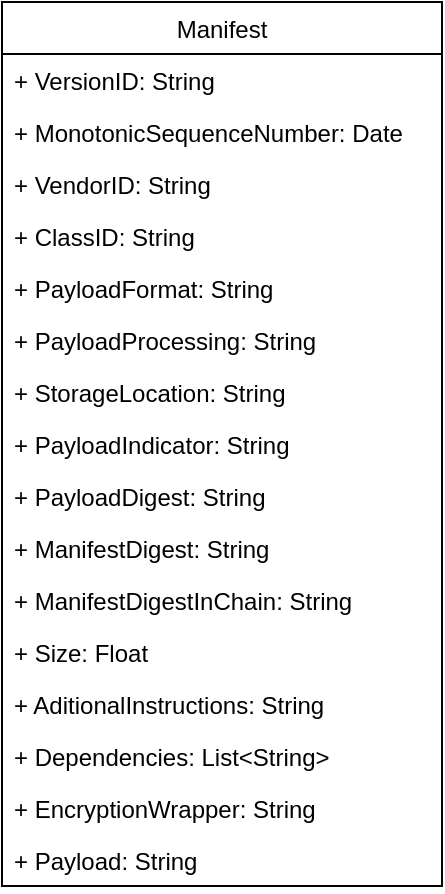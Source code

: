 <mxfile version="20.8.3" type="device"><diagram id="C5RBs43oDa-KdzZeNtuy" name="Page-1"><mxGraphModel dx="794" dy="726" grid="1" gridSize="10" guides="1" tooltips="1" connect="1" arrows="1" fold="1" page="1" pageScale="1" pageWidth="827" pageHeight="1169" math="0" shadow="0"><root><mxCell id="WIyWlLk6GJQsqaUBKTNV-0"/><mxCell id="WIyWlLk6GJQsqaUBKTNV-1" parent="WIyWlLk6GJQsqaUBKTNV-0"/><mxCell id="cRvXJBSxjH1CWa1otkGa-0" value="Manifest" style="swimlane;fontStyle=0;childLayout=stackLayout;horizontal=1;startSize=26;fillColor=none;horizontalStack=0;resizeParent=1;resizeParentMax=0;resizeLast=0;collapsible=1;marginBottom=0;" vertex="1" parent="WIyWlLk6GJQsqaUBKTNV-1"><mxGeometry x="270" y="190" width="220" height="442" as="geometry"/></mxCell><mxCell id="cRvXJBSxjH1CWa1otkGa-1" value="+ VersionID: String" style="text;strokeColor=none;fillColor=none;align=left;verticalAlign=top;spacingLeft=4;spacingRight=4;overflow=hidden;rotatable=0;points=[[0,0.5],[1,0.5]];portConstraint=eastwest;" vertex="1" parent="cRvXJBSxjH1CWa1otkGa-0"><mxGeometry y="26" width="220" height="26" as="geometry"/></mxCell><mxCell id="cRvXJBSxjH1CWa1otkGa-2" value="+ MonotonicSequenceNumber: Date" style="text;strokeColor=none;fillColor=none;align=left;verticalAlign=top;spacingLeft=4;spacingRight=4;overflow=hidden;rotatable=0;points=[[0,0.5],[1,0.5]];portConstraint=eastwest;" vertex="1" parent="cRvXJBSxjH1CWa1otkGa-0"><mxGeometry y="52" width="220" height="26" as="geometry"/></mxCell><mxCell id="cRvXJBSxjH1CWa1otkGa-3" value="+ VendorID: String" style="text;strokeColor=none;fillColor=none;align=left;verticalAlign=top;spacingLeft=4;spacingRight=4;overflow=hidden;rotatable=0;points=[[0,0.5],[1,0.5]];portConstraint=eastwest;" vertex="1" parent="cRvXJBSxjH1CWa1otkGa-0"><mxGeometry y="78" width="220" height="26" as="geometry"/></mxCell><mxCell id="cRvXJBSxjH1CWa1otkGa-4" value="+ ClassID: String" style="text;strokeColor=none;fillColor=none;align=left;verticalAlign=top;spacingLeft=4;spacingRight=4;overflow=hidden;rotatable=0;points=[[0,0.5],[1,0.5]];portConstraint=eastwest;" vertex="1" parent="cRvXJBSxjH1CWa1otkGa-0"><mxGeometry y="104" width="220" height="26" as="geometry"/></mxCell><mxCell id="cRvXJBSxjH1CWa1otkGa-11" value="+ PayloadFormat: String" style="text;strokeColor=none;fillColor=none;align=left;verticalAlign=top;spacingLeft=4;spacingRight=4;overflow=hidden;rotatable=0;points=[[0,0.5],[1,0.5]];portConstraint=eastwest;" vertex="1" parent="cRvXJBSxjH1CWa1otkGa-0"><mxGeometry y="130" width="220" height="26" as="geometry"/></mxCell><mxCell id="cRvXJBSxjH1CWa1otkGa-10" value="+ PayloadProcessing: String" style="text;strokeColor=none;fillColor=none;align=left;verticalAlign=top;spacingLeft=4;spacingRight=4;overflow=hidden;rotatable=0;points=[[0,0.5],[1,0.5]];portConstraint=eastwest;" vertex="1" parent="cRvXJBSxjH1CWa1otkGa-0"><mxGeometry y="156" width="220" height="26" as="geometry"/></mxCell><mxCell id="cRvXJBSxjH1CWa1otkGa-9" value="+ StorageLocation: String" style="text;strokeColor=none;fillColor=none;align=left;verticalAlign=top;spacingLeft=4;spacingRight=4;overflow=hidden;rotatable=0;points=[[0,0.5],[1,0.5]];portConstraint=eastwest;" vertex="1" parent="cRvXJBSxjH1CWa1otkGa-0"><mxGeometry y="182" width="220" height="26" as="geometry"/></mxCell><mxCell id="cRvXJBSxjH1CWa1otkGa-8" value="+ PayloadIndicator: String" style="text;strokeColor=none;fillColor=none;align=left;verticalAlign=top;spacingLeft=4;spacingRight=4;overflow=hidden;rotatable=0;points=[[0,0.5],[1,0.5]];portConstraint=eastwest;" vertex="1" parent="cRvXJBSxjH1CWa1otkGa-0"><mxGeometry y="208" width="220" height="26" as="geometry"/></mxCell><mxCell id="cRvXJBSxjH1CWa1otkGa-7" value="+ PayloadDigest: String" style="text;strokeColor=none;fillColor=none;align=left;verticalAlign=top;spacingLeft=4;spacingRight=4;overflow=hidden;rotatable=0;points=[[0,0.5],[1,0.5]];portConstraint=eastwest;" vertex="1" parent="cRvXJBSxjH1CWa1otkGa-0"><mxGeometry y="234" width="220" height="26" as="geometry"/></mxCell><mxCell id="cRvXJBSxjH1CWa1otkGa-16" value="+ ManifestDigest: String" style="text;strokeColor=none;fillColor=none;align=left;verticalAlign=top;spacingLeft=4;spacingRight=4;overflow=hidden;rotatable=0;points=[[0,0.5],[1,0.5]];portConstraint=eastwest;" vertex="1" parent="cRvXJBSxjH1CWa1otkGa-0"><mxGeometry y="260" width="220" height="26" as="geometry"/></mxCell><mxCell id="cRvXJBSxjH1CWa1otkGa-15" value="+ ManifestDigestInChain: String" style="text;strokeColor=none;fillColor=none;align=left;verticalAlign=top;spacingLeft=4;spacingRight=4;overflow=hidden;rotatable=0;points=[[0,0.5],[1,0.5]];portConstraint=eastwest;" vertex="1" parent="cRvXJBSxjH1CWa1otkGa-0"><mxGeometry y="286" width="220" height="26" as="geometry"/></mxCell><mxCell id="cRvXJBSxjH1CWa1otkGa-6" value="+ Size: Float" style="text;strokeColor=none;fillColor=none;align=left;verticalAlign=top;spacingLeft=4;spacingRight=4;overflow=hidden;rotatable=0;points=[[0,0.5],[1,0.5]];portConstraint=eastwest;" vertex="1" parent="cRvXJBSxjH1CWa1otkGa-0"><mxGeometry y="312" width="220" height="26" as="geometry"/></mxCell><mxCell id="cRvXJBSxjH1CWa1otkGa-5" value="+ AditionalInstructions: String" style="text;strokeColor=none;fillColor=none;align=left;verticalAlign=top;spacingLeft=4;spacingRight=4;overflow=hidden;rotatable=0;points=[[0,0.5],[1,0.5]];portConstraint=eastwest;" vertex="1" parent="cRvXJBSxjH1CWa1otkGa-0"><mxGeometry y="338" width="220" height="26" as="geometry"/></mxCell><mxCell id="cRvXJBSxjH1CWa1otkGa-13" value="+ Dependencies: List&lt;String&gt;" style="text;strokeColor=none;fillColor=none;align=left;verticalAlign=top;spacingLeft=4;spacingRight=4;overflow=hidden;rotatable=0;points=[[0,0.5],[1,0.5]];portConstraint=eastwest;" vertex="1" parent="cRvXJBSxjH1CWa1otkGa-0"><mxGeometry y="364" width="220" height="26" as="geometry"/></mxCell><mxCell id="cRvXJBSxjH1CWa1otkGa-12" value="+ EncryptionWrapper: String" style="text;strokeColor=none;fillColor=none;align=left;verticalAlign=top;spacingLeft=4;spacingRight=4;overflow=hidden;rotatable=0;points=[[0,0.5],[1,0.5]];portConstraint=eastwest;" vertex="1" parent="cRvXJBSxjH1CWa1otkGa-0"><mxGeometry y="390" width="220" height="26" as="geometry"/></mxCell><mxCell id="cRvXJBSxjH1CWa1otkGa-14" value="+ Payload: String" style="text;strokeColor=none;fillColor=none;align=left;verticalAlign=top;spacingLeft=4;spacingRight=4;overflow=hidden;rotatable=0;points=[[0,0.5],[1,0.5]];portConstraint=eastwest;" vertex="1" parent="cRvXJBSxjH1CWa1otkGa-0"><mxGeometry y="416" width="220" height="26" as="geometry"/></mxCell></root></mxGraphModel></diagram></mxfile>